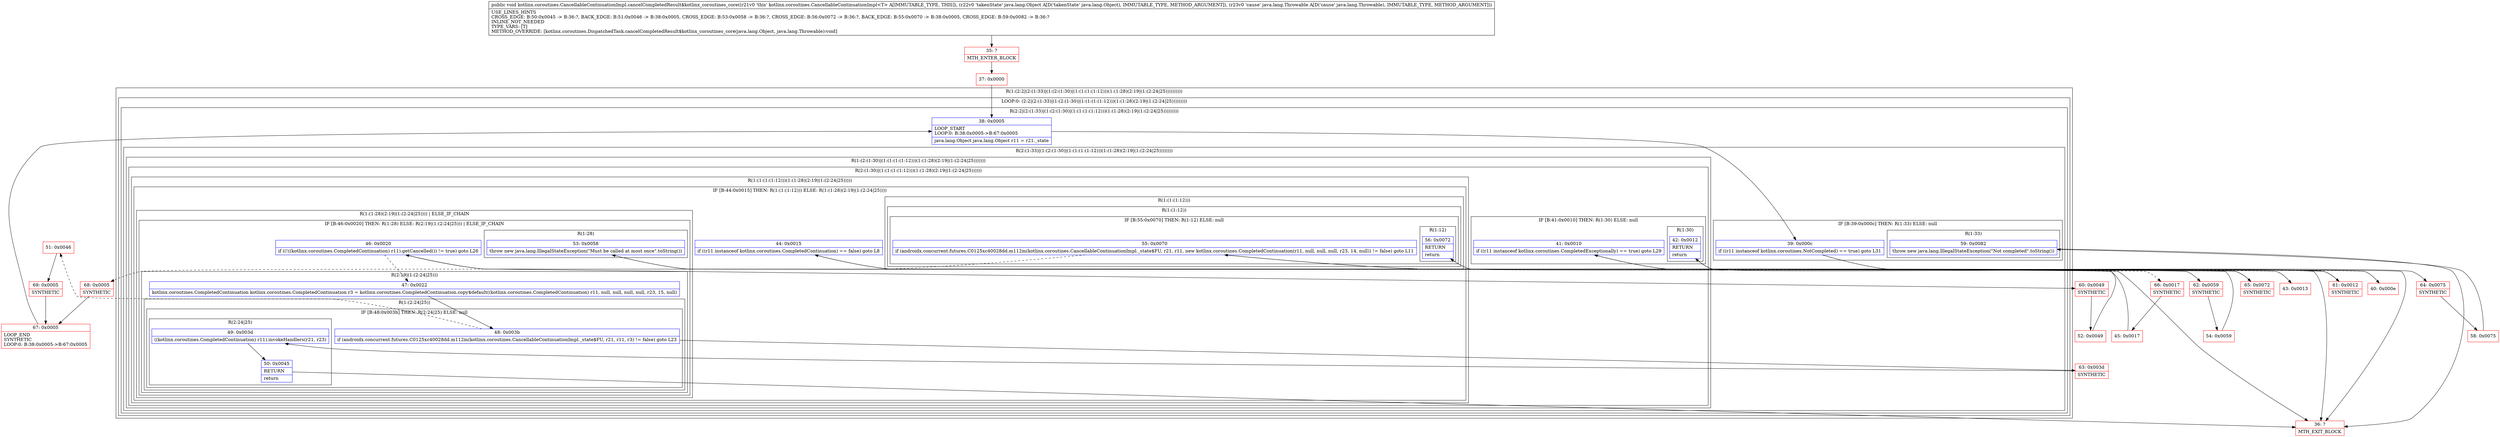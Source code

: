 digraph "CFG forkotlinx.coroutines.CancellableContinuationImpl.cancelCompletedResult$kotlinx_coroutines_core(Ljava\/lang\/Object;Ljava\/lang\/Throwable;)V" {
subgraph cluster_Region_417342927 {
label = "R(1:(2:2|(2:(1:33)|(1:(2:(1:30)|(1:(1:(1:(1:12)))(1:(1:28)(2:19|(1:(2:24|25))))))))))";
node [shape=record,color=blue];
subgraph cluster_LoopRegion_900907313 {
label = "LOOP:0: (2:2|(2:(1:33)|(1:(2:(1:30)|(1:(1:(1:(1:12)))(1:(1:28)(2:19|(1:(2:24|25)))))))))";
node [shape=record,color=blue];
subgraph cluster_Region_1524937560 {
label = "R(2:2|(2:(1:33)|(1:(2:(1:30)|(1:(1:(1:(1:12)))(1:(1:28)(2:19|(1:(2:24|25)))))))))";
node [shape=record,color=blue];
Node_38 [shape=record,label="{38\:\ 0x0005|LOOP_START\lLOOP:0: B:38:0x0005\-\>B:67:0x0005\l|java.lang.Object java.lang.Object r11 = r21._state\l}"];
subgraph cluster_Region_1146625078 {
label = "R(2:(1:33)|(1:(2:(1:30)|(1:(1:(1:(1:12)))(1:(1:28)(2:19|(1:(2:24|25))))))))";
node [shape=record,color=blue];
subgraph cluster_IfRegion_750339633 {
label = "IF [B:39:0x000c] THEN: R(1:33) ELSE: null";
node [shape=record,color=blue];
Node_39 [shape=record,label="{39\:\ 0x000c|if ((r11 instanceof kotlinx.coroutines.NotCompleted) == true) goto L31\l}"];
subgraph cluster_Region_1643368203 {
label = "R(1:33)";
node [shape=record,color=blue];
Node_59 [shape=record,label="{59\:\ 0x0082|throw new java.lang.IllegalStateException(\"Not completed\".toString())\l}"];
}
}
subgraph cluster_Region_2015641767 {
label = "R(1:(2:(1:30)|(1:(1:(1:(1:12)))(1:(1:28)(2:19|(1:(2:24|25)))))))";
node [shape=record,color=blue];
subgraph cluster_Region_1530703323 {
label = "R(2:(1:30)|(1:(1:(1:(1:12)))(1:(1:28)(2:19|(1:(2:24|25))))))";
node [shape=record,color=blue];
subgraph cluster_IfRegion_398001060 {
label = "IF [B:41:0x0010] THEN: R(1:30) ELSE: null";
node [shape=record,color=blue];
Node_41 [shape=record,label="{41\:\ 0x0010|if ((r11 instanceof kotlinx.coroutines.CompletedExceptionally) == true) goto L29\l}"];
subgraph cluster_Region_1593946918 {
label = "R(1:30)";
node [shape=record,color=blue];
Node_42 [shape=record,label="{42\:\ 0x0012|RETURN\l|return\l}"];
}
}
subgraph cluster_Region_552973402 {
label = "R(1:(1:(1:(1:12)))(1:(1:28)(2:19|(1:(2:24|25)))))";
node [shape=record,color=blue];
subgraph cluster_IfRegion_2047301831 {
label = "IF [B:44:0x0015] THEN: R(1:(1:(1:12))) ELSE: R(1:(1:28)(2:19|(1:(2:24|25))))";
node [shape=record,color=blue];
Node_44 [shape=record,label="{44\:\ 0x0015|if ((r11 instanceof kotlinx.coroutines.CompletedContinuation) == false) goto L8\l}"];
subgraph cluster_Region_2047801755 {
label = "R(1:(1:(1:12)))";
node [shape=record,color=blue];
subgraph cluster_Region_1155715444 {
label = "R(1:(1:12))";
node [shape=record,color=blue];
subgraph cluster_IfRegion_84298412 {
label = "IF [B:55:0x0070] THEN: R(1:12) ELSE: null";
node [shape=record,color=blue];
Node_55 [shape=record,label="{55\:\ 0x0070|if (androidx.concurrent.futures.C0125xc40028dd.m112m(kotlinx.coroutines.CancellableContinuationImpl._state$FU, r21, r11, new kotlinx.coroutines.CompletedContinuation(r11, null, null, null, r23, 14, null)) != false) goto L11\l}"];
subgraph cluster_Region_380162637 {
label = "R(1:12)";
node [shape=record,color=blue];
Node_56 [shape=record,label="{56\:\ 0x0072|RETURN\l|return\l}"];
}
}
}
}
subgraph cluster_Region_468902822 {
label = "R(1:(1:28)(2:19|(1:(2:24|25)))) | ELSE_IF_CHAIN\l";
node [shape=record,color=blue];
subgraph cluster_IfRegion_1676156147 {
label = "IF [B:46:0x0020] THEN: R(1:28) ELSE: R(2:19|(1:(2:24|25))) | ELSE_IF_CHAIN\l";
node [shape=record,color=blue];
Node_46 [shape=record,label="{46\:\ 0x0020|if ((!((kotlinx.coroutines.CompletedContinuation) r11).getCancelled()) != true) goto L26\l}"];
subgraph cluster_Region_373097314 {
label = "R(1:28)";
node [shape=record,color=blue];
Node_53 [shape=record,label="{53\:\ 0x0058|throw new java.lang.IllegalStateException(\"Must be called at most once\".toString())\l}"];
}
subgraph cluster_Region_1007912713 {
label = "R(2:19|(1:(2:24|25)))";
node [shape=record,color=blue];
Node_47 [shape=record,label="{47\:\ 0x0022|kotlinx.coroutines.CompletedContinuation kotlinx.coroutines.CompletedContinuation r3 = kotlinx.coroutines.CompletedContinuation.copy$default((kotlinx.coroutines.CompletedContinuation) r11, null, null, null, null, r23, 15, null)\l}"];
subgraph cluster_Region_1149639072 {
label = "R(1:(2:24|25))";
node [shape=record,color=blue];
subgraph cluster_IfRegion_2081567020 {
label = "IF [B:48:0x003b] THEN: R(2:24|25) ELSE: null";
node [shape=record,color=blue];
Node_48 [shape=record,label="{48\:\ 0x003b|if (androidx.concurrent.futures.C0125xc40028dd.m112m(kotlinx.coroutines.CancellableContinuationImpl._state$FU, r21, r11, r3) != false) goto L23\l}"];
subgraph cluster_Region_1274431272 {
label = "R(2:24|25)";
node [shape=record,color=blue];
Node_49 [shape=record,label="{49\:\ 0x003d|((kotlinx.coroutines.CompletedContinuation) r11).invokeHandlers(r21, r23)\l}"];
Node_50 [shape=record,label="{50\:\ 0x0045|RETURN\l|return\l}"];
}
}
}
}
}
}
}
}
}
}
}
}
}
}
Node_35 [shape=record,color=red,label="{35\:\ ?|MTH_ENTER_BLOCK\l}"];
Node_37 [shape=record,color=red,label="{37\:\ 0x0000}"];
Node_40 [shape=record,color=red,label="{40\:\ 0x000e}"];
Node_43 [shape=record,color=red,label="{43\:\ 0x0013}"];
Node_62 [shape=record,color=red,label="{62\:\ 0x0059|SYNTHETIC\l}"];
Node_54 [shape=record,color=red,label="{54\:\ 0x0059}"];
Node_65 [shape=record,color=red,label="{65\:\ 0x0072|SYNTHETIC\l}"];
Node_36 [shape=record,color=red,label="{36\:\ ?|MTH_EXIT_BLOCK\l}"];
Node_68 [shape=record,color=red,label="{68\:\ 0x0005|SYNTHETIC\l}"];
Node_67 [shape=record,color=red,label="{67\:\ 0x0005|LOOP_END\lSYNTHETIC\lLOOP:0: B:38:0x0005\-\>B:67:0x0005\l}"];
Node_66 [shape=record,color=red,label="{66\:\ 0x0017|SYNTHETIC\l}"];
Node_45 [shape=record,color=red,label="{45\:\ 0x0017}"];
Node_51 [shape=record,color=red,label="{51\:\ 0x0046}"];
Node_69 [shape=record,color=red,label="{69\:\ 0x0005|SYNTHETIC\l}"];
Node_63 [shape=record,color=red,label="{63\:\ 0x003d|SYNTHETIC\l}"];
Node_60 [shape=record,color=red,label="{60\:\ 0x0049|SYNTHETIC\l}"];
Node_52 [shape=record,color=red,label="{52\:\ 0x0049}"];
Node_61 [shape=record,color=red,label="{61\:\ 0x0012|SYNTHETIC\l}"];
Node_64 [shape=record,color=red,label="{64\:\ 0x0075|SYNTHETIC\l}"];
Node_58 [shape=record,color=red,label="{58\:\ 0x0075}"];
MethodNode[shape=record,label="{public void kotlinx.coroutines.CancellableContinuationImpl.cancelCompletedResult$kotlinx_coroutines_core((r21v0 'this' kotlinx.coroutines.CancellableContinuationImpl\<T\> A[IMMUTABLE_TYPE, THIS]), (r22v0 'takenState' java.lang.Object A[D('takenState' java.lang.Object), IMMUTABLE_TYPE, METHOD_ARGUMENT]), (r23v0 'cause' java.lang.Throwable A[D('cause' java.lang.Throwable), IMMUTABLE_TYPE, METHOD_ARGUMENT]))  | USE_LINES_HINTS\lCROSS_EDGE: B:50:0x0045 \-\> B:36:?, BACK_EDGE: B:51:0x0046 \-\> B:38:0x0005, CROSS_EDGE: B:53:0x0058 \-\> B:36:?, CROSS_EDGE: B:56:0x0072 \-\> B:36:?, BACK_EDGE: B:55:0x0070 \-\> B:38:0x0005, CROSS_EDGE: B:59:0x0082 \-\> B:36:?\lINLINE_NOT_NEEDED\lTYPE_VARS: [T]\lMETHOD_OVERRIDE: [kotlinx.coroutines.DispatchedTask.cancelCompletedResult$kotlinx_coroutines_core(java.lang.Object, java.lang.Throwable):void]\l}"];
MethodNode -> Node_35;Node_38 -> Node_39;
Node_39 -> Node_40[style=dashed];
Node_39 -> Node_64;
Node_59 -> Node_36;
Node_41 -> Node_43[style=dashed];
Node_41 -> Node_61;
Node_42 -> Node_36;
Node_44 -> Node_62;
Node_44 -> Node_66[style=dashed];
Node_55 -> Node_65;
Node_55 -> Node_68[style=dashed];
Node_56 -> Node_36;
Node_46 -> Node_47[style=dashed];
Node_46 -> Node_60;
Node_53 -> Node_36;
Node_47 -> Node_48;
Node_48 -> Node_51[style=dashed];
Node_48 -> Node_63;
Node_49 -> Node_50;
Node_50 -> Node_36;
Node_35 -> Node_37;
Node_37 -> Node_38;
Node_40 -> Node_41;
Node_43 -> Node_44;
Node_62 -> Node_54;
Node_54 -> Node_55;
Node_65 -> Node_56;
Node_68 -> Node_67;
Node_67 -> Node_38;
Node_66 -> Node_45;
Node_45 -> Node_46;
Node_51 -> Node_69;
Node_69 -> Node_67;
Node_63 -> Node_49;
Node_60 -> Node_52;
Node_52 -> Node_53;
Node_61 -> Node_42;
Node_64 -> Node_58;
Node_58 -> Node_59;
}

